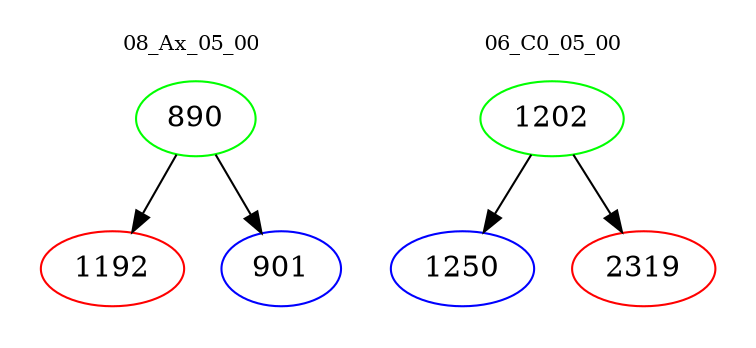 digraph{
subgraph cluster_0 {
color = white
label = "08_Ax_05_00";
fontsize=10;
T0_890 [label="890", color="green"]
T0_890 -> T0_1192 [color="black"]
T0_1192 [label="1192", color="red"]
T0_890 -> T0_901 [color="black"]
T0_901 [label="901", color="blue"]
}
subgraph cluster_1 {
color = white
label = "06_C0_05_00";
fontsize=10;
T1_1202 [label="1202", color="green"]
T1_1202 -> T1_1250 [color="black"]
T1_1250 [label="1250", color="blue"]
T1_1202 -> T1_2319 [color="black"]
T1_2319 [label="2319", color="red"]
}
}
